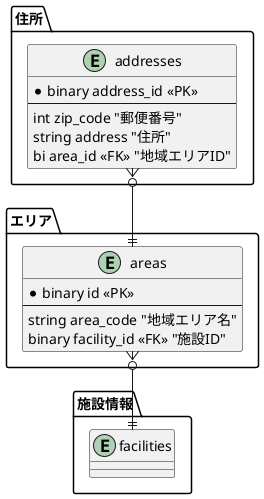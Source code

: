 @startuml entity-relationship-diagram
skinparam linetype ortho

package 施設情報 {
  entity facilities
}

package 住所 {
  entity addresses {
    * binary address_id <<PK>>
    --
    int zip_code "郵便番号"
    string address "住所"
    bi area_id <<FK>> "地域エリアID"
  }
}

package エリア {
  entity areas {
    * binary id <<PK>>
    --
    string area_code "地域エリア名"
    binary facility_id <<FK>> "施設ID"
  }
}

addresses }o--|| areas
areas }o--|| facilities


@enduml